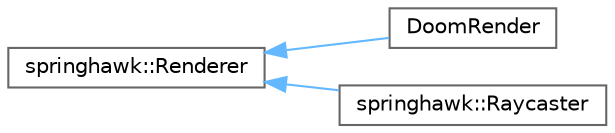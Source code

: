 digraph "Graphical Class Hierarchy"
{
 // LATEX_PDF_SIZE
  bgcolor="transparent";
  edge [fontname=Helvetica,fontsize=10,labelfontname=Helvetica,labelfontsize=10];
  node [fontname=Helvetica,fontsize=10,shape=box,height=0.2,width=0.4];
  rankdir="LR";
  Node0 [id="Node000000",label="springhawk::Renderer",height=0.2,width=0.4,color="grey40", fillcolor="white", style="filled",URL="$classspringhawk_1_1_renderer.html",tooltip=" "];
  Node0 -> Node1 [id="edge19_Node000000_Node000001",dir="back",color="steelblue1",style="solid",tooltip=" "];
  Node1 [id="Node000001",label="DoomRender",height=0.2,width=0.4,color="grey40", fillcolor="white", style="filled",URL="$class_doom_render.html",tooltip=" "];
  Node0 -> Node2 [id="edge20_Node000000_Node000002",dir="back",color="steelblue1",style="solid",tooltip=" "];
  Node2 [id="Node000002",label="springhawk::Raycaster",height=0.2,width=0.4,color="grey40", fillcolor="white", style="filled",URL="$classspringhawk_1_1_raycaster.html",tooltip=" "];
}
